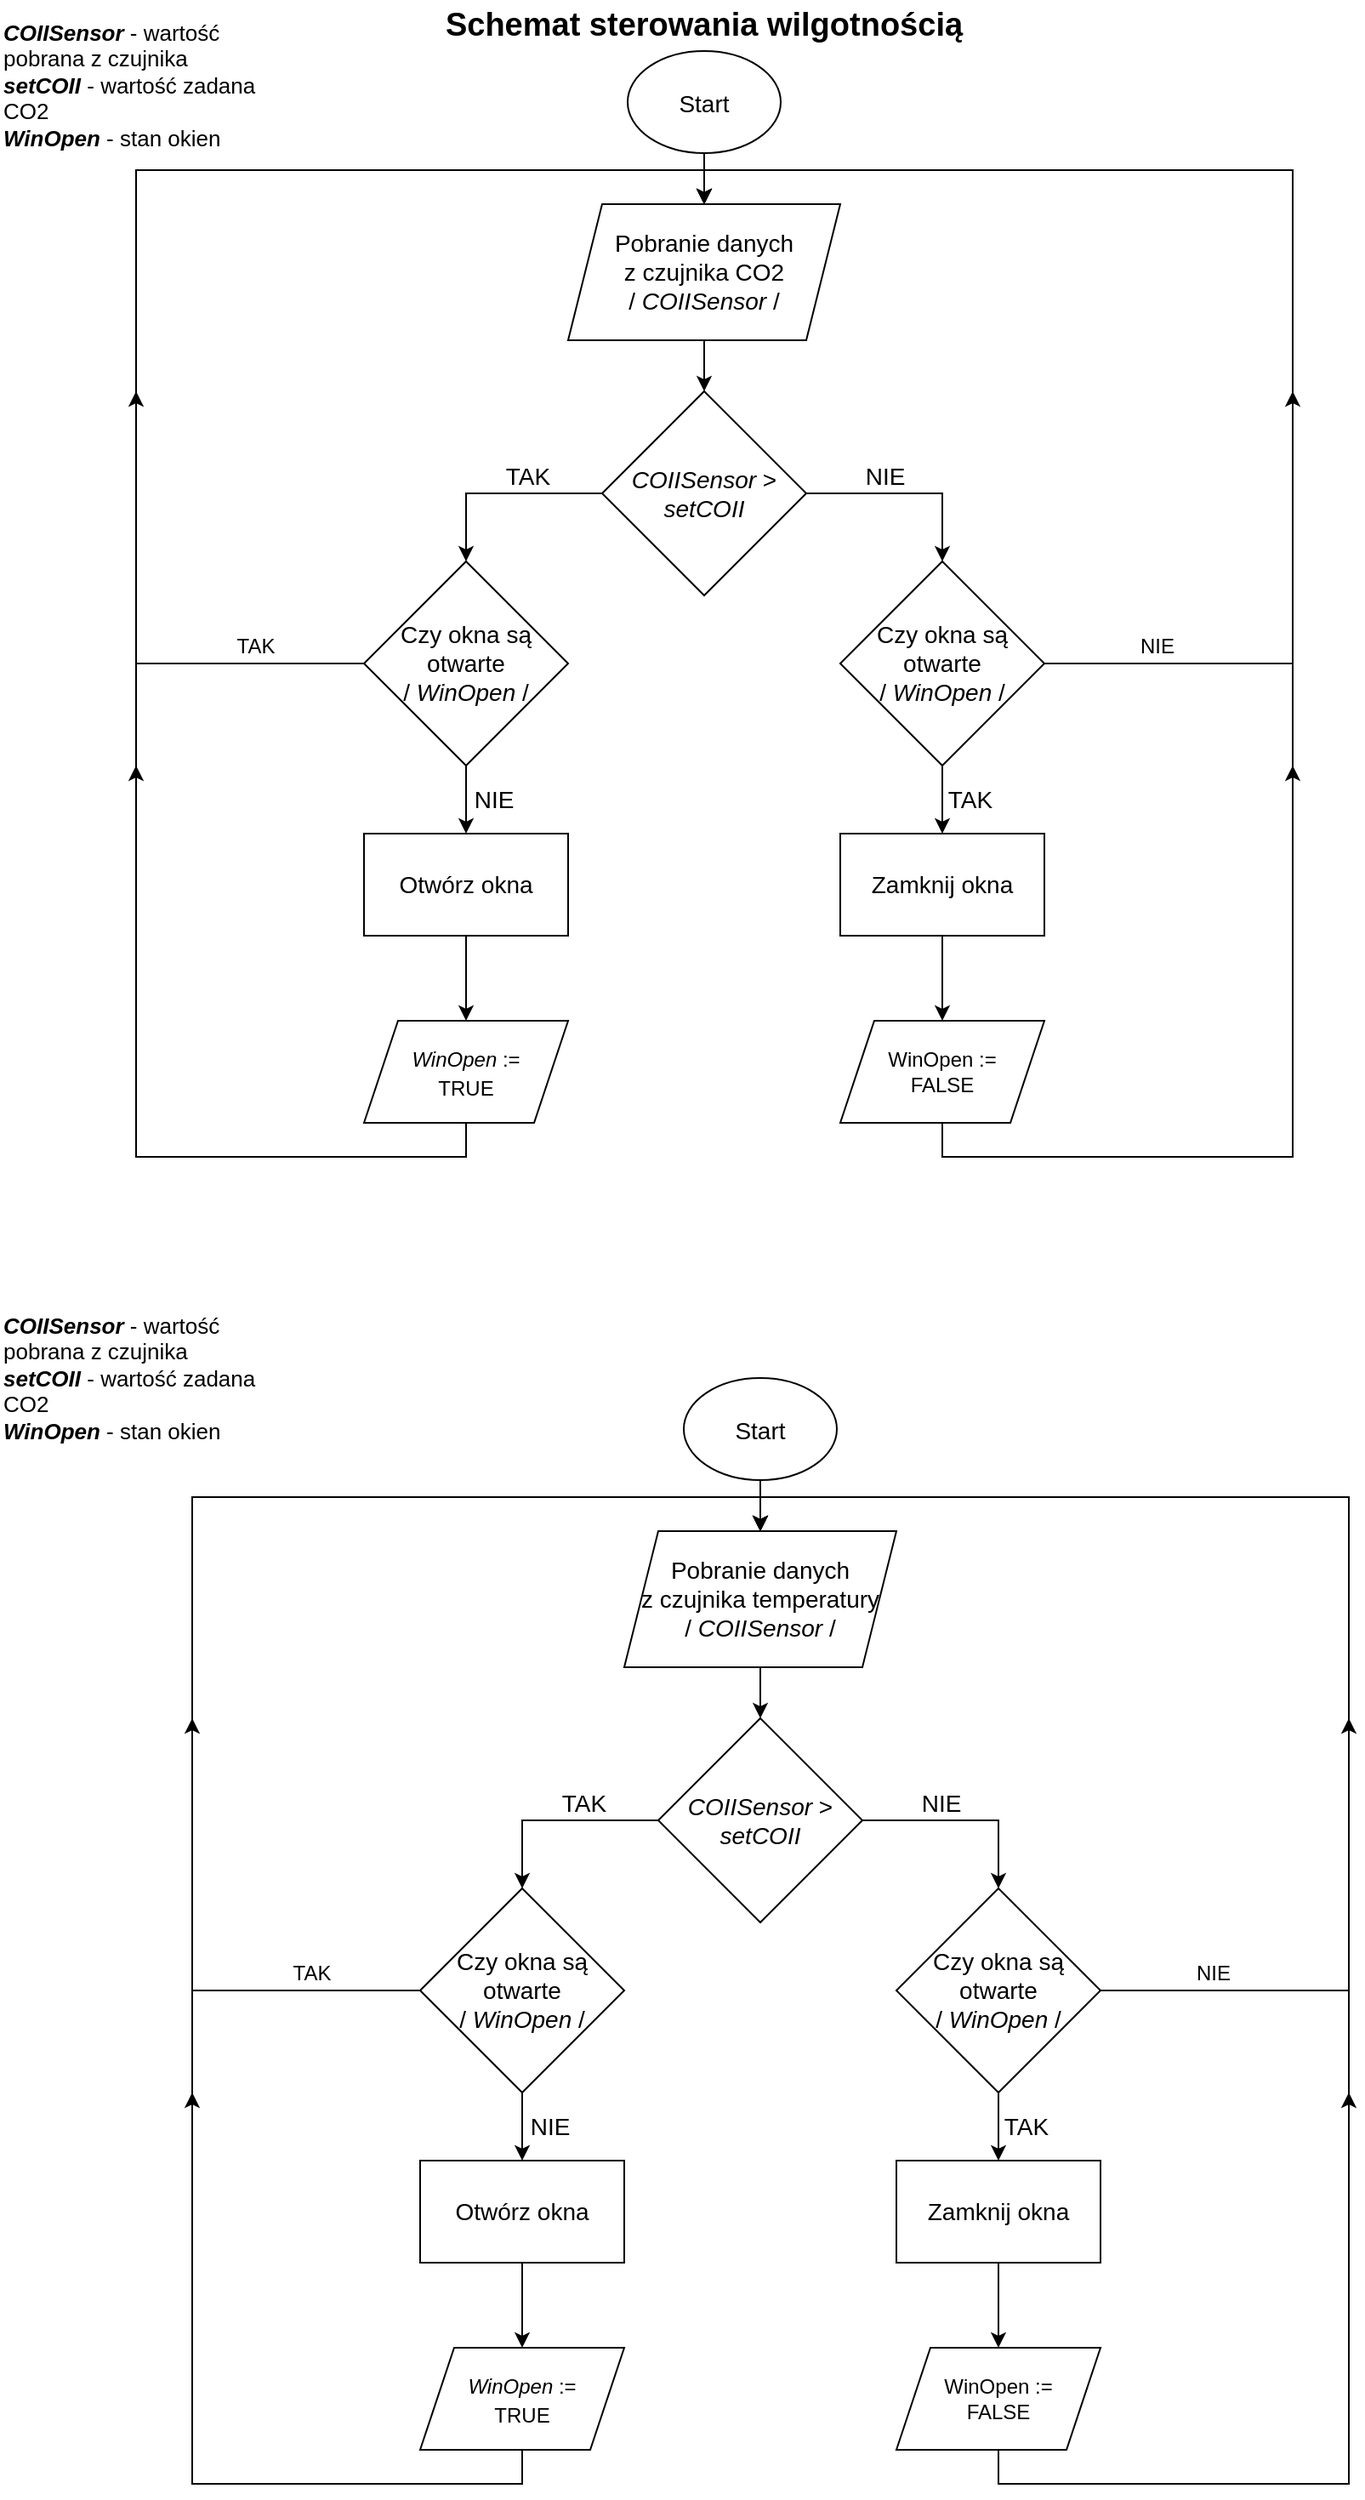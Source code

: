 <mxfile version="17.4.2" type="device"><diagram id="qtSSI8G-RT4k5RSMGC8d" name="Strona-1"><mxGraphModel dx="1422" dy="865" grid="1" gridSize="10" guides="1" tooltips="1" connect="1" arrows="1" fold="1" page="1" pageScale="1" pageWidth="827" pageHeight="1169" background="#FFFFFF" math="0" shadow="0"><root><mxCell id="0"/><mxCell id="1" parent="0"/><mxCell id="trOo57ISTQHH3gsqrk2Q-1" value="&lt;b&gt;&lt;font style=&quot;font-size: 19px&quot;&gt;Schemat sterowania wilgotnością&lt;/font&gt;&lt;/b&gt;" style="text;html=1;strokeColor=none;fillColor=none;align=center;verticalAlign=middle;whiteSpace=wrap;rounded=0;" vertex="1" parent="1"><mxGeometry x="234" width="360" height="30" as="geometry"/></mxCell><mxCell id="trOo57ISTQHH3gsqrk2Q-5" style="edgeStyle=orthogonalEdgeStyle;rounded=0;orthogonalLoop=1;jettySize=auto;html=1;exitX=0.5;exitY=1;exitDx=0;exitDy=0;entryX=0.5;entryY=0;entryDx=0;entryDy=0;fontSize=14;" edge="1" parent="1" source="trOo57ISTQHH3gsqrk2Q-2" target="trOo57ISTQHH3gsqrk2Q-3"><mxGeometry relative="1" as="geometry"/></mxCell><mxCell id="trOo57ISTQHH3gsqrk2Q-2" value="&lt;font style=&quot;font-size: 14px&quot;&gt;Start&lt;/font&gt;" style="ellipse;whiteSpace=wrap;html=1;fontSize=19;" vertex="1" parent="1"><mxGeometry x="369" y="30" width="90" height="60" as="geometry"/></mxCell><mxCell id="trOo57ISTQHH3gsqrk2Q-6" value="" style="edgeStyle=orthogonalEdgeStyle;rounded=0;orthogonalLoop=1;jettySize=auto;html=1;fontSize=14;" edge="1" parent="1" source="trOo57ISTQHH3gsqrk2Q-3" target="trOo57ISTQHH3gsqrk2Q-4"><mxGeometry relative="1" as="geometry"/></mxCell><mxCell id="trOo57ISTQHH3gsqrk2Q-3" value="Pobranie danych &lt;br&gt;z czujnika CO2&lt;br&gt;/ &lt;i&gt;COIISensor &lt;/i&gt;/" style="shape=parallelogram;perimeter=parallelogramPerimeter;whiteSpace=wrap;html=1;fixedSize=1;fontSize=14;" vertex="1" parent="1"><mxGeometry x="334" y="120" width="160" height="80" as="geometry"/></mxCell><mxCell id="trOo57ISTQHH3gsqrk2Q-9" style="edgeStyle=orthogonalEdgeStyle;rounded=0;orthogonalLoop=1;jettySize=auto;html=1;entryX=0.5;entryY=0;entryDx=0;entryDy=0;fontSize=14;" edge="1" parent="1" source="trOo57ISTQHH3gsqrk2Q-4" target="trOo57ISTQHH3gsqrk2Q-8"><mxGeometry relative="1" as="geometry"/></mxCell><mxCell id="trOo57ISTQHH3gsqrk2Q-12" value="NIE" style="edgeLabel;html=1;align=center;verticalAlign=middle;resizable=0;points=[];fontSize=14;" vertex="1" connectable="0" parent="trOo57ISTQHH3gsqrk2Q-9"><mxGeometry x="0.017" y="2" relative="1" as="geometry"><mxPoint x="-15" y="-8" as="offset"/></mxGeometry></mxCell><mxCell id="trOo57ISTQHH3gsqrk2Q-10" style="edgeStyle=orthogonalEdgeStyle;rounded=0;orthogonalLoop=1;jettySize=auto;html=1;entryX=0.5;entryY=0;entryDx=0;entryDy=0;fontSize=14;" edge="1" parent="1" source="trOo57ISTQHH3gsqrk2Q-4" target="trOo57ISTQHH3gsqrk2Q-7"><mxGeometry relative="1" as="geometry"/></mxCell><mxCell id="trOo57ISTQHH3gsqrk2Q-11" value="TAK" style="edgeLabel;html=1;align=center;verticalAlign=middle;resizable=0;points=[];fontSize=14;" vertex="1" connectable="0" parent="trOo57ISTQHH3gsqrk2Q-10"><mxGeometry x="0.033" relative="1" as="geometry"><mxPoint x="18" y="-10" as="offset"/></mxGeometry></mxCell><mxCell id="trOo57ISTQHH3gsqrk2Q-4" value="&lt;i&gt;COIISensor &lt;/i&gt;&amp;gt; &lt;i&gt;setCOII&lt;/i&gt;" style="rhombus;whiteSpace=wrap;html=1;fontSize=14;" vertex="1" parent="1"><mxGeometry x="354" y="230" width="120" height="120" as="geometry"/></mxCell><mxCell id="trOo57ISTQHH3gsqrk2Q-14" value="NIE" style="edgeStyle=orthogonalEdgeStyle;rounded=0;orthogonalLoop=1;jettySize=auto;html=1;exitX=0.5;exitY=1;exitDx=0;exitDy=0;entryX=0.5;entryY=0;entryDx=0;entryDy=0;fontSize=14;" edge="1" parent="1" source="trOo57ISTQHH3gsqrk2Q-7" target="trOo57ISTQHH3gsqrk2Q-13"><mxGeometry y="16" relative="1" as="geometry"><mxPoint as="offset"/></mxGeometry></mxCell><mxCell id="trOo57ISTQHH3gsqrk2Q-24" style="edgeStyle=orthogonalEdgeStyle;rounded=0;orthogonalLoop=1;jettySize=auto;html=1;entryX=0.5;entryY=0;entryDx=0;entryDy=0;fontSize=12;" edge="1" parent="1" source="trOo57ISTQHH3gsqrk2Q-7" target="trOo57ISTQHH3gsqrk2Q-3"><mxGeometry relative="1" as="geometry"><Array as="points"><mxPoint x="80" y="390"/><mxPoint x="80" y="100"/><mxPoint x="414" y="100"/></Array></mxGeometry></mxCell><mxCell id="trOo57ISTQHH3gsqrk2Q-25" value="TAK" style="edgeLabel;html=1;align=center;verticalAlign=middle;resizable=0;points=[];fontSize=12;" vertex="1" connectable="0" parent="trOo57ISTQHH3gsqrk2Q-24"><mxGeometry x="-0.789" y="-2" relative="1" as="geometry"><mxPoint x="18" y="-8" as="offset"/></mxGeometry></mxCell><mxCell id="trOo57ISTQHH3gsqrk2Q-7" value="Czy okna są otwarte&lt;br&gt;/ &lt;i&gt;WinOpen &lt;/i&gt;/" style="rhombus;whiteSpace=wrap;html=1;fontSize=14;" vertex="1" parent="1"><mxGeometry x="214" y="330" width="120" height="120" as="geometry"/></mxCell><mxCell id="trOo57ISTQHH3gsqrk2Q-16" value="TAK" style="edgeStyle=orthogonalEdgeStyle;rounded=0;orthogonalLoop=1;jettySize=auto;html=1;exitX=0.5;exitY=1;exitDx=0;exitDy=0;entryX=0.5;entryY=0;entryDx=0;entryDy=0;fontSize=14;" edge="1" parent="1" source="trOo57ISTQHH3gsqrk2Q-8" target="trOo57ISTQHH3gsqrk2Q-15"><mxGeometry y="16" relative="1" as="geometry"><mxPoint as="offset"/></mxGeometry></mxCell><mxCell id="trOo57ISTQHH3gsqrk2Q-26" style="edgeStyle=orthogonalEdgeStyle;rounded=0;orthogonalLoop=1;jettySize=auto;html=1;entryX=0.5;entryY=0;entryDx=0;entryDy=0;fontSize=12;" edge="1" parent="1" source="trOo57ISTQHH3gsqrk2Q-8" target="trOo57ISTQHH3gsqrk2Q-3"><mxGeometry relative="1" as="geometry"><Array as="points"><mxPoint x="760" y="390"/><mxPoint x="760" y="100"/><mxPoint x="414" y="100"/></Array></mxGeometry></mxCell><mxCell id="trOo57ISTQHH3gsqrk2Q-27" value="NIE" style="edgeLabel;html=1;align=center;verticalAlign=middle;resizable=0;points=[];fontSize=12;" vertex="1" connectable="0" parent="trOo57ISTQHH3gsqrk2Q-26"><mxGeometry x="-0.863" y="1" relative="1" as="geometry"><mxPoint x="11" y="-9" as="offset"/></mxGeometry></mxCell><mxCell id="trOo57ISTQHH3gsqrk2Q-8" value="Czy okna są otwarte&lt;br&gt;/ &lt;i&gt;WinOpen &lt;/i&gt;/" style="rhombus;whiteSpace=wrap;html=1;fontSize=14;" vertex="1" parent="1"><mxGeometry x="494" y="330" width="120" height="120" as="geometry"/></mxCell><mxCell id="trOo57ISTQHH3gsqrk2Q-19" value="" style="edgeStyle=orthogonalEdgeStyle;rounded=0;orthogonalLoop=1;jettySize=auto;html=1;fontSize=14;" edge="1" parent="1" source="trOo57ISTQHH3gsqrk2Q-13" target="trOo57ISTQHH3gsqrk2Q-17"><mxGeometry relative="1" as="geometry"/></mxCell><mxCell id="trOo57ISTQHH3gsqrk2Q-13" value="Otwórz okna" style="rounded=0;whiteSpace=wrap;html=1;fontSize=14;" vertex="1" parent="1"><mxGeometry x="214" y="490" width="120" height="60" as="geometry"/></mxCell><mxCell id="trOo57ISTQHH3gsqrk2Q-21" value="" style="edgeStyle=orthogonalEdgeStyle;rounded=0;orthogonalLoop=1;jettySize=auto;html=1;fontSize=12;" edge="1" parent="1" source="trOo57ISTQHH3gsqrk2Q-15" target="trOo57ISTQHH3gsqrk2Q-20"><mxGeometry relative="1" as="geometry"/></mxCell><mxCell id="trOo57ISTQHH3gsqrk2Q-15" value="Zamknij okna" style="rounded=0;whiteSpace=wrap;html=1;fontSize=14;" vertex="1" parent="1"><mxGeometry x="494" y="490" width="120" height="60" as="geometry"/></mxCell><mxCell id="trOo57ISTQHH3gsqrk2Q-23" style="edgeStyle=orthogonalEdgeStyle;rounded=0;orthogonalLoop=1;jettySize=auto;html=1;entryX=0.5;entryY=0;entryDx=0;entryDy=0;fontSize=12;exitX=0.5;exitY=1;exitDx=0;exitDy=0;" edge="1" parent="1" source="trOo57ISTQHH3gsqrk2Q-17" target="trOo57ISTQHH3gsqrk2Q-3"><mxGeometry relative="1" as="geometry"><Array as="points"><mxPoint x="274" y="680"/><mxPoint x="80" y="680"/><mxPoint x="80" y="100"/><mxPoint x="414" y="100"/></Array></mxGeometry></mxCell><mxCell id="trOo57ISTQHH3gsqrk2Q-17" value="&lt;font style=&quot;font-size: 12px&quot;&gt;&lt;i&gt;WinOpen &lt;/i&gt;:= &lt;br&gt;TRUE&lt;/font&gt;" style="shape=parallelogram;perimeter=parallelogramPerimeter;whiteSpace=wrap;html=1;fixedSize=1;fontSize=14;" vertex="1" parent="1"><mxGeometry x="214" y="600" width="120" height="60" as="geometry"/></mxCell><mxCell id="trOo57ISTQHH3gsqrk2Q-22" style="edgeStyle=orthogonalEdgeStyle;rounded=0;orthogonalLoop=1;jettySize=auto;html=1;entryX=0.5;entryY=0;entryDx=0;entryDy=0;fontSize=12;exitX=0.5;exitY=1;exitDx=0;exitDy=0;" edge="1" parent="1" source="trOo57ISTQHH3gsqrk2Q-20" target="trOo57ISTQHH3gsqrk2Q-3"><mxGeometry relative="1" as="geometry"><Array as="points"><mxPoint x="554" y="680"/><mxPoint x="760" y="680"/><mxPoint x="760" y="100"/><mxPoint x="414" y="100"/></Array></mxGeometry></mxCell><mxCell id="trOo57ISTQHH3gsqrk2Q-20" value="WinOpen := &lt;br&gt;FALSE" style="shape=parallelogram;perimeter=parallelogramPerimeter;whiteSpace=wrap;html=1;fixedSize=1;fontSize=12;" vertex="1" parent="1"><mxGeometry x="494" y="600" width="120" height="60" as="geometry"/></mxCell><mxCell id="trOo57ISTQHH3gsqrk2Q-28" value="" style="endArrow=classic;html=1;rounded=0;fontSize=12;" edge="1" parent="1"><mxGeometry width="50" height="50" relative="1" as="geometry"><mxPoint x="80" y="300" as="sourcePoint"/><mxPoint x="80" y="230" as="targetPoint"/></mxGeometry></mxCell><mxCell id="trOo57ISTQHH3gsqrk2Q-29" value="" style="endArrow=classic;html=1;rounded=0;fontSize=12;" edge="1" parent="1"><mxGeometry width="50" height="50" relative="1" as="geometry"><mxPoint x="760" y="300" as="sourcePoint"/><mxPoint x="760" y="230" as="targetPoint"/></mxGeometry></mxCell><mxCell id="trOo57ISTQHH3gsqrk2Q-30" value="" style="endArrow=classic;html=1;rounded=0;fontSize=12;" edge="1" parent="1"><mxGeometry width="50" height="50" relative="1" as="geometry"><mxPoint x="80" y="520" as="sourcePoint"/><mxPoint x="80" y="450" as="targetPoint"/></mxGeometry></mxCell><mxCell id="trOo57ISTQHH3gsqrk2Q-31" value="" style="endArrow=classic;html=1;rounded=0;fontSize=12;" edge="1" parent="1"><mxGeometry width="50" height="50" relative="1" as="geometry"><mxPoint x="760" y="520" as="sourcePoint"/><mxPoint x="760" y="450" as="targetPoint"/></mxGeometry></mxCell><mxCell id="trOo57ISTQHH3gsqrk2Q-32" value="&lt;font style=&quot;font-size: 13px&quot;&gt;&lt;b&gt;&lt;i&gt;COIISensor &lt;/i&gt;&lt;/b&gt;- wartość pobrana z czujnika&lt;br&gt;&lt;b&gt;&lt;i&gt;setCOII &lt;/i&gt;&lt;/b&gt;- wartość zadana CO2&lt;br&gt;&lt;/font&gt;&lt;div style=&quot;font-size: 13px&quot;&gt;&lt;font style=&quot;font-size: 13px&quot;&gt;&lt;b&gt;&lt;i&gt;WinOpen &lt;/i&gt;&lt;/b&gt;&lt;span&gt;- stan okien&lt;/span&gt;&lt;/font&gt;&lt;/div&gt;" style="text;html=1;strokeColor=none;fillColor=none;align=left;verticalAlign=middle;whiteSpace=wrap;rounded=0;fontSize=12;" vertex="1" parent="1"><mxGeometry width="160" height="100" as="geometry"/></mxCell><mxCell id="trOo57ISTQHH3gsqrk2Q-34" style="edgeStyle=orthogonalEdgeStyle;rounded=0;orthogonalLoop=1;jettySize=auto;html=1;exitX=0.5;exitY=1;exitDx=0;exitDy=0;entryX=0.5;entryY=0;entryDx=0;entryDy=0;fontSize=14;" edge="1" parent="1" source="trOo57ISTQHH3gsqrk2Q-35" target="trOo57ISTQHH3gsqrk2Q-37"><mxGeometry relative="1" as="geometry"/></mxCell><mxCell id="trOo57ISTQHH3gsqrk2Q-35" value="&lt;font style=&quot;font-size: 14px&quot;&gt;Start&lt;/font&gt;" style="ellipse;whiteSpace=wrap;html=1;fontSize=19;" vertex="1" parent="1"><mxGeometry x="402" y="810" width="90" height="60" as="geometry"/></mxCell><mxCell id="trOo57ISTQHH3gsqrk2Q-36" value="" style="edgeStyle=orthogonalEdgeStyle;rounded=0;orthogonalLoop=1;jettySize=auto;html=1;fontSize=14;" edge="1" parent="1" source="trOo57ISTQHH3gsqrk2Q-37" target="trOo57ISTQHH3gsqrk2Q-42"><mxGeometry relative="1" as="geometry"/></mxCell><mxCell id="trOo57ISTQHH3gsqrk2Q-37" value="Pobranie danych &lt;br&gt;z czujnika temperatury&lt;br&gt;/ &lt;i&gt;COIISensor &lt;/i&gt;/" style="shape=parallelogram;perimeter=parallelogramPerimeter;whiteSpace=wrap;html=1;fixedSize=1;fontSize=14;" vertex="1" parent="1"><mxGeometry x="367" y="900" width="160" height="80" as="geometry"/></mxCell><mxCell id="trOo57ISTQHH3gsqrk2Q-38" style="edgeStyle=orthogonalEdgeStyle;rounded=0;orthogonalLoop=1;jettySize=auto;html=1;entryX=0.5;entryY=0;entryDx=0;entryDy=0;fontSize=14;" edge="1" parent="1" source="trOo57ISTQHH3gsqrk2Q-42" target="trOo57ISTQHH3gsqrk2Q-50"><mxGeometry relative="1" as="geometry"/></mxCell><mxCell id="trOo57ISTQHH3gsqrk2Q-39" value="NIE" style="edgeLabel;html=1;align=center;verticalAlign=middle;resizable=0;points=[];fontSize=14;" vertex="1" connectable="0" parent="trOo57ISTQHH3gsqrk2Q-38"><mxGeometry x="0.017" y="2" relative="1" as="geometry"><mxPoint x="-15" y="-8" as="offset"/></mxGeometry></mxCell><mxCell id="trOo57ISTQHH3gsqrk2Q-40" style="edgeStyle=orthogonalEdgeStyle;rounded=0;orthogonalLoop=1;jettySize=auto;html=1;entryX=0.5;entryY=0;entryDx=0;entryDy=0;fontSize=14;" edge="1" parent="1" source="trOo57ISTQHH3gsqrk2Q-42" target="trOo57ISTQHH3gsqrk2Q-46"><mxGeometry relative="1" as="geometry"/></mxCell><mxCell id="trOo57ISTQHH3gsqrk2Q-41" value="TAK" style="edgeLabel;html=1;align=center;verticalAlign=middle;resizable=0;points=[];fontSize=14;" vertex="1" connectable="0" parent="trOo57ISTQHH3gsqrk2Q-40"><mxGeometry x="0.033" relative="1" as="geometry"><mxPoint x="18" y="-10" as="offset"/></mxGeometry></mxCell><mxCell id="trOo57ISTQHH3gsqrk2Q-42" value="&lt;i&gt;COIISensor &lt;/i&gt;&amp;gt; &lt;i&gt;setCOII&lt;/i&gt;" style="rhombus;whiteSpace=wrap;html=1;fontSize=14;" vertex="1" parent="1"><mxGeometry x="387" y="1010" width="120" height="120" as="geometry"/></mxCell><mxCell id="trOo57ISTQHH3gsqrk2Q-43" value="NIE" style="edgeStyle=orthogonalEdgeStyle;rounded=0;orthogonalLoop=1;jettySize=auto;html=1;exitX=0.5;exitY=1;exitDx=0;exitDy=0;entryX=0.5;entryY=0;entryDx=0;entryDy=0;fontSize=14;" edge="1" parent="1" source="trOo57ISTQHH3gsqrk2Q-46" target="trOo57ISTQHH3gsqrk2Q-52"><mxGeometry y="16" relative="1" as="geometry"><mxPoint as="offset"/></mxGeometry></mxCell><mxCell id="trOo57ISTQHH3gsqrk2Q-44" style="edgeStyle=orthogonalEdgeStyle;rounded=0;orthogonalLoop=1;jettySize=auto;html=1;entryX=0.5;entryY=0;entryDx=0;entryDy=0;fontSize=12;" edge="1" parent="1" source="trOo57ISTQHH3gsqrk2Q-46" target="trOo57ISTQHH3gsqrk2Q-37"><mxGeometry relative="1" as="geometry"><Array as="points"><mxPoint x="113" y="1170"/><mxPoint x="113" y="880"/><mxPoint x="447" y="880"/></Array></mxGeometry></mxCell><mxCell id="trOo57ISTQHH3gsqrk2Q-45" value="TAK" style="edgeLabel;html=1;align=center;verticalAlign=middle;resizable=0;points=[];fontSize=12;" vertex="1" connectable="0" parent="trOo57ISTQHH3gsqrk2Q-44"><mxGeometry x="-0.789" y="-2" relative="1" as="geometry"><mxPoint x="18" y="-8" as="offset"/></mxGeometry></mxCell><mxCell id="trOo57ISTQHH3gsqrk2Q-46" value="Czy okna są otwarte&lt;br&gt;/ &lt;i&gt;WinOpen &lt;/i&gt;/" style="rhombus;whiteSpace=wrap;html=1;fontSize=14;" vertex="1" parent="1"><mxGeometry x="247" y="1110" width="120" height="120" as="geometry"/></mxCell><mxCell id="trOo57ISTQHH3gsqrk2Q-47" value="TAK" style="edgeStyle=orthogonalEdgeStyle;rounded=0;orthogonalLoop=1;jettySize=auto;html=1;exitX=0.5;exitY=1;exitDx=0;exitDy=0;entryX=0.5;entryY=0;entryDx=0;entryDy=0;fontSize=14;" edge="1" parent="1" source="trOo57ISTQHH3gsqrk2Q-50" target="trOo57ISTQHH3gsqrk2Q-54"><mxGeometry y="16" relative="1" as="geometry"><mxPoint as="offset"/></mxGeometry></mxCell><mxCell id="trOo57ISTQHH3gsqrk2Q-48" style="edgeStyle=orthogonalEdgeStyle;rounded=0;orthogonalLoop=1;jettySize=auto;html=1;entryX=0.5;entryY=0;entryDx=0;entryDy=0;fontSize=12;" edge="1" parent="1" source="trOo57ISTQHH3gsqrk2Q-50" target="trOo57ISTQHH3gsqrk2Q-37"><mxGeometry relative="1" as="geometry"><Array as="points"><mxPoint x="793" y="1170"/><mxPoint x="793" y="880"/><mxPoint x="447" y="880"/></Array></mxGeometry></mxCell><mxCell id="trOo57ISTQHH3gsqrk2Q-49" value="NIE" style="edgeLabel;html=1;align=center;verticalAlign=middle;resizable=0;points=[];fontSize=12;" vertex="1" connectable="0" parent="trOo57ISTQHH3gsqrk2Q-48"><mxGeometry x="-0.863" y="1" relative="1" as="geometry"><mxPoint x="11" y="-9" as="offset"/></mxGeometry></mxCell><mxCell id="trOo57ISTQHH3gsqrk2Q-50" value="Czy okna są otwarte&lt;br&gt;/ &lt;i&gt;WinOpen &lt;/i&gt;/" style="rhombus;whiteSpace=wrap;html=1;fontSize=14;" vertex="1" parent="1"><mxGeometry x="527" y="1110" width="120" height="120" as="geometry"/></mxCell><mxCell id="trOo57ISTQHH3gsqrk2Q-51" value="" style="edgeStyle=orthogonalEdgeStyle;rounded=0;orthogonalLoop=1;jettySize=auto;html=1;fontSize=14;" edge="1" parent="1" source="trOo57ISTQHH3gsqrk2Q-52" target="trOo57ISTQHH3gsqrk2Q-56"><mxGeometry relative="1" as="geometry"/></mxCell><mxCell id="trOo57ISTQHH3gsqrk2Q-52" value="Otwórz okna" style="rounded=0;whiteSpace=wrap;html=1;fontSize=14;" vertex="1" parent="1"><mxGeometry x="247" y="1270" width="120" height="60" as="geometry"/></mxCell><mxCell id="trOo57ISTQHH3gsqrk2Q-53" value="" style="edgeStyle=orthogonalEdgeStyle;rounded=0;orthogonalLoop=1;jettySize=auto;html=1;fontSize=12;" edge="1" parent="1" source="trOo57ISTQHH3gsqrk2Q-54" target="trOo57ISTQHH3gsqrk2Q-58"><mxGeometry relative="1" as="geometry"/></mxCell><mxCell id="trOo57ISTQHH3gsqrk2Q-54" value="Zamknij okna" style="rounded=0;whiteSpace=wrap;html=1;fontSize=14;" vertex="1" parent="1"><mxGeometry x="527" y="1270" width="120" height="60" as="geometry"/></mxCell><mxCell id="trOo57ISTQHH3gsqrk2Q-55" style="edgeStyle=orthogonalEdgeStyle;rounded=0;orthogonalLoop=1;jettySize=auto;html=1;entryX=0.5;entryY=0;entryDx=0;entryDy=0;fontSize=12;exitX=0.5;exitY=1;exitDx=0;exitDy=0;" edge="1" parent="1" source="trOo57ISTQHH3gsqrk2Q-56" target="trOo57ISTQHH3gsqrk2Q-37"><mxGeometry relative="1" as="geometry"><Array as="points"><mxPoint x="307" y="1460"/><mxPoint x="113" y="1460"/><mxPoint x="113" y="880"/><mxPoint x="447" y="880"/></Array></mxGeometry></mxCell><mxCell id="trOo57ISTQHH3gsqrk2Q-56" value="&lt;font style=&quot;font-size: 12px&quot;&gt;&lt;i&gt;WinOpen &lt;/i&gt;:= &lt;br&gt;TRUE&lt;/font&gt;" style="shape=parallelogram;perimeter=parallelogramPerimeter;whiteSpace=wrap;html=1;fixedSize=1;fontSize=14;" vertex="1" parent="1"><mxGeometry x="247" y="1380" width="120" height="60" as="geometry"/></mxCell><mxCell id="trOo57ISTQHH3gsqrk2Q-57" style="edgeStyle=orthogonalEdgeStyle;rounded=0;orthogonalLoop=1;jettySize=auto;html=1;entryX=0.5;entryY=0;entryDx=0;entryDy=0;fontSize=12;exitX=0.5;exitY=1;exitDx=0;exitDy=0;" edge="1" parent="1" source="trOo57ISTQHH3gsqrk2Q-58" target="trOo57ISTQHH3gsqrk2Q-37"><mxGeometry relative="1" as="geometry"><Array as="points"><mxPoint x="587" y="1460"/><mxPoint x="793" y="1460"/><mxPoint x="793" y="880"/><mxPoint x="447" y="880"/></Array></mxGeometry></mxCell><mxCell id="trOo57ISTQHH3gsqrk2Q-58" value="WinOpen := &lt;br&gt;FALSE" style="shape=parallelogram;perimeter=parallelogramPerimeter;whiteSpace=wrap;html=1;fixedSize=1;fontSize=12;" vertex="1" parent="1"><mxGeometry x="527" y="1380" width="120" height="60" as="geometry"/></mxCell><mxCell id="trOo57ISTQHH3gsqrk2Q-59" value="" style="endArrow=classic;html=1;rounded=0;fontSize=12;" edge="1" parent="1"><mxGeometry width="50" height="50" relative="1" as="geometry"><mxPoint x="113" y="1080" as="sourcePoint"/><mxPoint x="113" y="1010" as="targetPoint"/></mxGeometry></mxCell><mxCell id="trOo57ISTQHH3gsqrk2Q-60" value="" style="endArrow=classic;html=1;rounded=0;fontSize=12;" edge="1" parent="1"><mxGeometry width="50" height="50" relative="1" as="geometry"><mxPoint x="793" y="1080" as="sourcePoint"/><mxPoint x="793" y="1010" as="targetPoint"/></mxGeometry></mxCell><mxCell id="trOo57ISTQHH3gsqrk2Q-61" value="" style="endArrow=classic;html=1;rounded=0;fontSize=12;" edge="1" parent="1"><mxGeometry width="50" height="50" relative="1" as="geometry"><mxPoint x="113" y="1300" as="sourcePoint"/><mxPoint x="113" y="1230" as="targetPoint"/></mxGeometry></mxCell><mxCell id="trOo57ISTQHH3gsqrk2Q-62" value="" style="endArrow=classic;html=1;rounded=0;fontSize=12;" edge="1" parent="1"><mxGeometry width="50" height="50" relative="1" as="geometry"><mxPoint x="793" y="1300" as="sourcePoint"/><mxPoint x="793" y="1230" as="targetPoint"/></mxGeometry></mxCell><mxCell id="trOo57ISTQHH3gsqrk2Q-63" value="&lt;font style=&quot;font-size: 13px&quot;&gt;&lt;b&gt;&lt;i&gt;COIISensor &lt;/i&gt;&lt;/b&gt;- wartość pobrana z czujnika&lt;br&gt;&lt;b&gt;&lt;i&gt;setCOII &lt;/i&gt;&lt;/b&gt;- wartość zadana CO2&lt;br&gt;&lt;/font&gt;&lt;div style=&quot;font-size: 13px&quot;&gt;&lt;font style=&quot;font-size: 13px&quot;&gt;&lt;b&gt;&lt;i&gt;WinOpen &lt;/i&gt;&lt;/b&gt;&lt;span&gt;- stan okien&lt;/span&gt;&lt;/font&gt;&lt;/div&gt;" style="text;html=1;strokeColor=none;fillColor=none;align=left;verticalAlign=middle;whiteSpace=wrap;rounded=0;fontSize=12;" vertex="1" parent="1"><mxGeometry y="760" width="160" height="100" as="geometry"/></mxCell></root></mxGraphModel></diagram></mxfile>